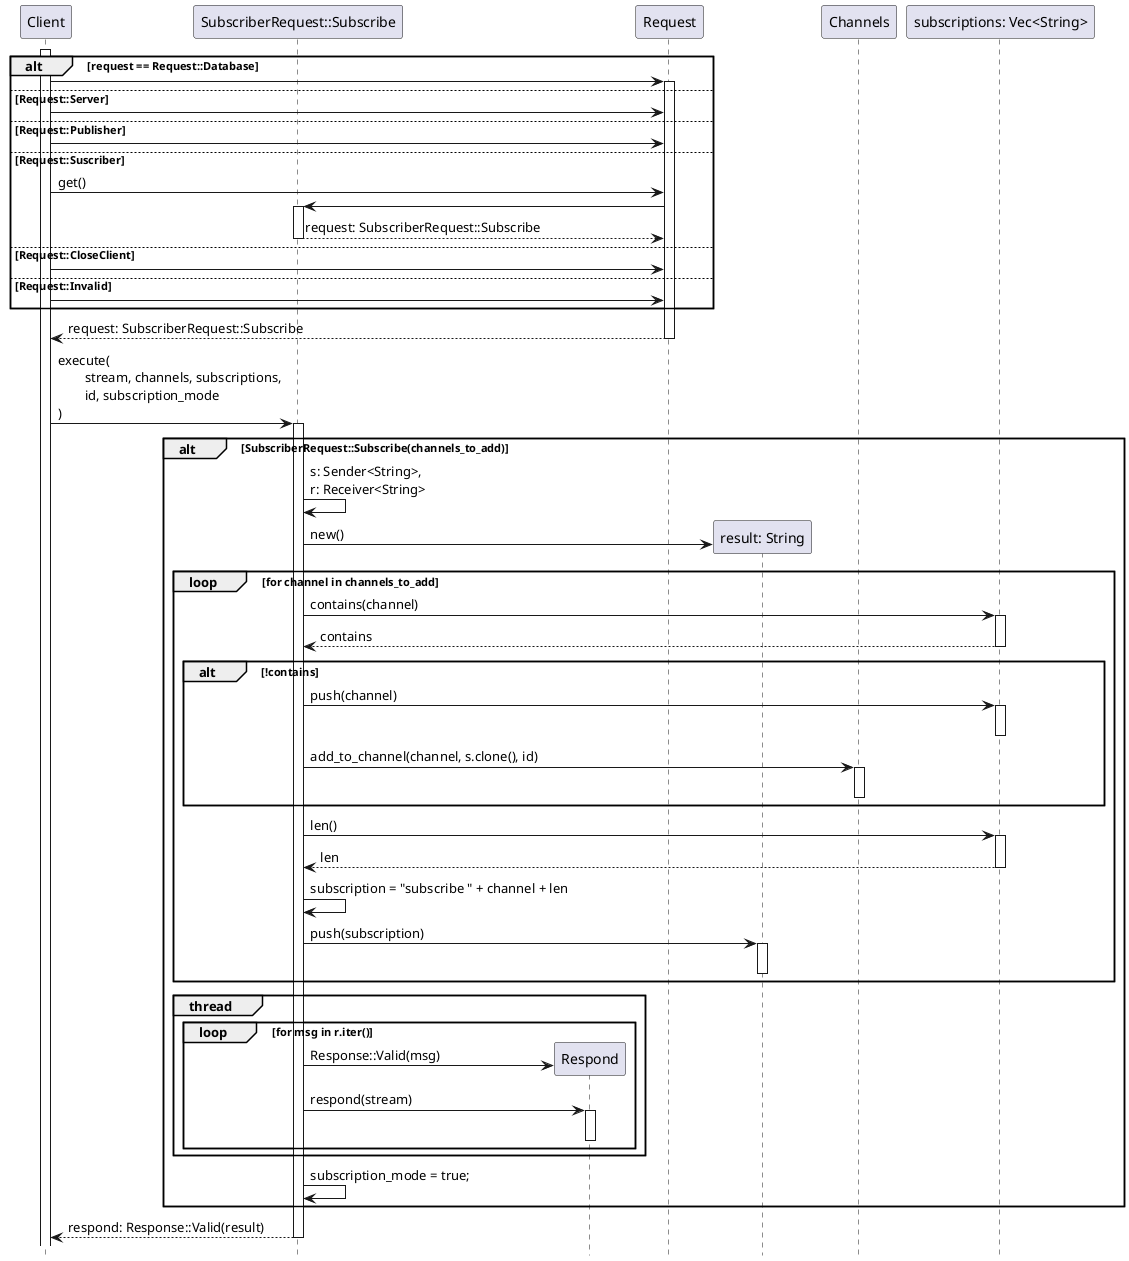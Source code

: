 @startuml subscribe command
hide footbox
activate Client
participant Client order 10
participant Request order 23

    alt request == Request::Database
        Client -> Request++:
    else Request::Server
        Client -> Request:
    else Request::Publisher
        Client -> Request:
    else Request::Suscriber
        Client -> Request: get()
        participant Subscribe as "SubscriberRequest::Subscribe"
        Request -> Subscribe++:
        return request: SubscriberRequest::Subscribe
    else Request::CloseClient
        Client -> Request:
    else Request::Invalid
        Client -> Request:
    end
    
    return request: SubscriberRequest::Subscribe

    Client -> Subscribe++: execute(\n\tstream, channels, subscriptions,\n\tid, subscription_mode\n)

    alt SubscriberRequest::Subscribe(channels_to_add)
        Subscribe -> Subscribe:  s: Sender<String>,\nr: Receiver<String>
        participant result as "result: String" order 24
        create result
        Subscribe -> result: new()
        loop for channel in channels_to_add
            participant subscriptions as "subscriptions: Vec<String>" order 40
            Subscribe -> subscriptions++: contains(channel)
            return contains
            alt !contains
                Subscribe -> subscriptions++: push(channel)
                deactivate subscriptions
                participant Channels order 25
                Subscribe -> Channels++: add_to_channel(channel, s.clone(), id)
                deactivate Channels
            end

            Subscribe -> subscriptions ++: len()
            return len
            Subscribe -> Subscribe: subscription = "subscribe " + channel + len
            
            Subscribe -> result++: push(subscription)
            deactivate result
        end

        group thread
            loop for msg in r.iter()
                participant Respond order 21
                create Respond
                Subscribe -> Respond: Response::Valid(msg)
                Subscribe -> Respond++: respond(stream)
                deactivate Respond
            end
        end

        Subscribe -> Subscribe: subscription_mode = true;
    end
    return respond: Response::Valid(result)
@enduml